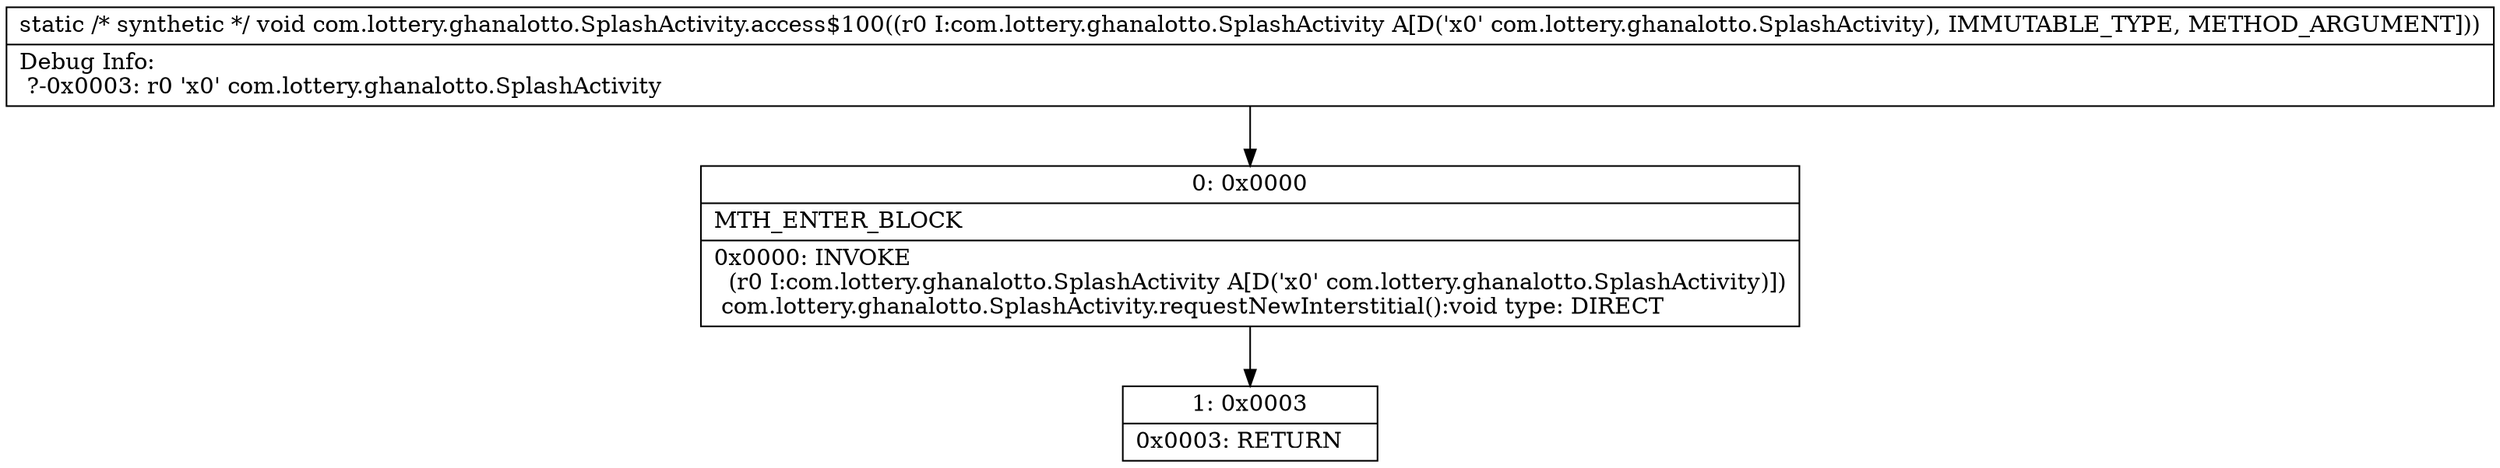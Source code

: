 digraph "CFG forcom.lottery.ghanalotto.SplashActivity.access$100(Lcom\/lottery\/ghanalotto\/SplashActivity;)V" {
Node_0 [shape=record,label="{0\:\ 0x0000|MTH_ENTER_BLOCK\l|0x0000: INVOKE  \l  (r0 I:com.lottery.ghanalotto.SplashActivity A[D('x0' com.lottery.ghanalotto.SplashActivity)])\l com.lottery.ghanalotto.SplashActivity.requestNewInterstitial():void type: DIRECT \l}"];
Node_1 [shape=record,label="{1\:\ 0x0003|0x0003: RETURN   \l}"];
MethodNode[shape=record,label="{static \/* synthetic *\/ void com.lottery.ghanalotto.SplashActivity.access$100((r0 I:com.lottery.ghanalotto.SplashActivity A[D('x0' com.lottery.ghanalotto.SplashActivity), IMMUTABLE_TYPE, METHOD_ARGUMENT]))  | Debug Info:\l  ?\-0x0003: r0 'x0' com.lottery.ghanalotto.SplashActivity\l}"];
MethodNode -> Node_0;
Node_0 -> Node_1;
}

